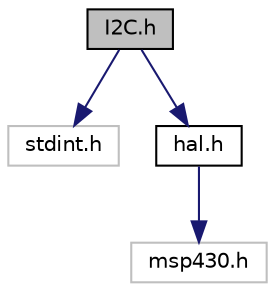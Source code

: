 digraph "I2C.h"
{
  edge [fontname="Helvetica",fontsize="10",labelfontname="Helvetica",labelfontsize="10"];
  node [fontname="Helvetica",fontsize="10",shape=record];
  Node0 [label="I2C.h",height=0.2,width=0.4,color="black", fillcolor="grey75", style="filled", fontcolor="black"];
  Node0 -> Node1 [color="midnightblue",fontsize="10",style="solid",fontname="Helvetica"];
  Node1 [label="stdint.h",height=0.2,width=0.4,color="grey75", fillcolor="white", style="filled"];
  Node0 -> Node2 [color="midnightblue",fontsize="10",style="solid",fontname="Helvetica"];
  Node2 [label="hal.h",height=0.2,width=0.4,color="black", fillcolor="white", style="filled",URL="$d8/d4b/hal_8h.html"];
  Node2 -> Node3 [color="midnightblue",fontsize="10",style="solid",fontname="Helvetica"];
  Node3 [label="msp430.h",height=0.2,width=0.4,color="grey75", fillcolor="white", style="filled"];
}
